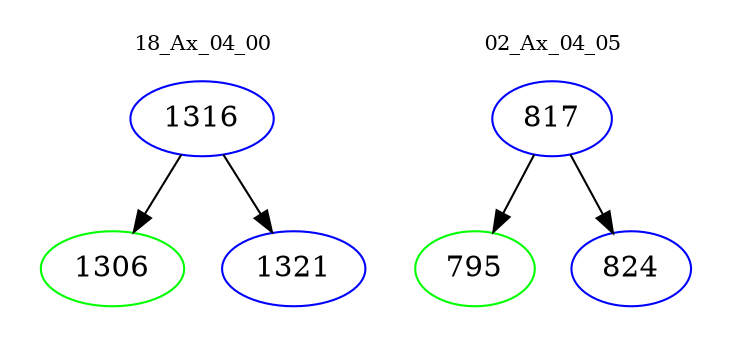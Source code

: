 digraph{
subgraph cluster_0 {
color = white
label = "18_Ax_04_00";
fontsize=10;
T0_1316 [label="1316", color="blue"]
T0_1316 -> T0_1306 [color="black"]
T0_1306 [label="1306", color="green"]
T0_1316 -> T0_1321 [color="black"]
T0_1321 [label="1321", color="blue"]
}
subgraph cluster_1 {
color = white
label = "02_Ax_04_05";
fontsize=10;
T1_817 [label="817", color="blue"]
T1_817 -> T1_795 [color="black"]
T1_795 [label="795", color="green"]
T1_817 -> T1_824 [color="black"]
T1_824 [label="824", color="blue"]
}
}
